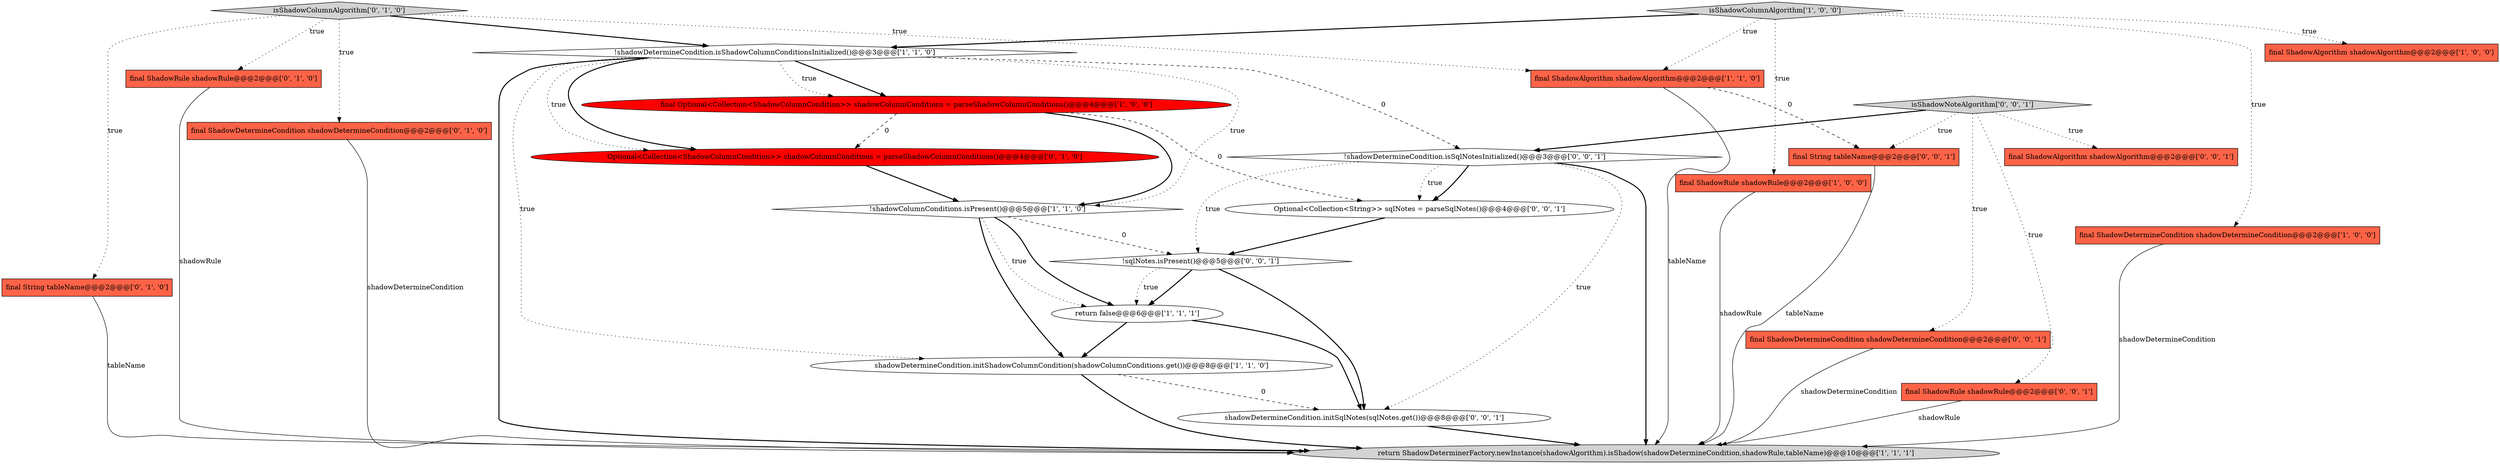 digraph {
11 [style = filled, label = "final ShadowRule shadowRule@@@2@@@['0', '1', '0']", fillcolor = tomato, shape = box image = "AAA0AAABBB2BBB"];
13 [style = filled, label = "final ShadowDetermineCondition shadowDetermineCondition@@@2@@@['0', '1', '0']", fillcolor = tomato, shape = box image = "AAA0AAABBB2BBB"];
9 [style = filled, label = "!shadowColumnConditions.isPresent()@@@5@@@['1', '1', '0']", fillcolor = white, shape = diamond image = "AAA0AAABBB1BBB"];
7 [style = filled, label = "final ShadowRule shadowRule@@@2@@@['1', '0', '0']", fillcolor = tomato, shape = box image = "AAA0AAABBB1BBB"];
19 [style = filled, label = "Optional<Collection<String>> sqlNotes = parseSqlNotes()@@@4@@@['0', '0', '1']", fillcolor = white, shape = ellipse image = "AAA0AAABBB3BBB"];
16 [style = filled, label = "final ShadowAlgorithm shadowAlgorithm@@@2@@@['0', '0', '1']", fillcolor = tomato, shape = box image = "AAA0AAABBB3BBB"];
23 [style = filled, label = "isShadowNoteAlgorithm['0', '0', '1']", fillcolor = lightgray, shape = diamond image = "AAA0AAABBB3BBB"];
8 [style = filled, label = "final ShadowAlgorithm shadowAlgorithm@@@2@@@['1', '1', '0']", fillcolor = tomato, shape = box image = "AAA0AAABBB1BBB"];
21 [style = filled, label = "!shadowDetermineCondition.isSqlNotesInitialized()@@@3@@@['0', '0', '1']", fillcolor = white, shape = diamond image = "AAA0AAABBB3BBB"];
5 [style = filled, label = "final ShadowAlgorithm shadowAlgorithm@@@2@@@['1', '0', '0']", fillcolor = tomato, shape = box image = "AAA0AAABBB1BBB"];
14 [style = filled, label = "final String tableName@@@2@@@['0', '1', '0']", fillcolor = tomato, shape = box image = "AAA0AAABBB2BBB"];
0 [style = filled, label = "return ShadowDeterminerFactory.newInstance(shadowAlgorithm).isShadow(shadowDetermineCondition,shadowRule,tableName)@@@10@@@['1', '1', '1']", fillcolor = lightgray, shape = ellipse image = "AAA0AAABBB1BBB"];
1 [style = filled, label = "final ShadowDetermineCondition shadowDetermineCondition@@@2@@@['1', '0', '0']", fillcolor = tomato, shape = box image = "AAA0AAABBB1BBB"];
10 [style = filled, label = "shadowDetermineCondition.initShadowColumnCondition(shadowColumnConditions.get())@@@8@@@['1', '1', '0']", fillcolor = white, shape = ellipse image = "AAA0AAABBB1BBB"];
15 [style = filled, label = "Optional<Collection<ShadowColumnCondition>> shadowColumnConditions = parseShadowColumnConditions()@@@4@@@['0', '1', '0']", fillcolor = red, shape = ellipse image = "AAA1AAABBB2BBB"];
3 [style = filled, label = "return false@@@6@@@['1', '1', '1']", fillcolor = white, shape = ellipse image = "AAA0AAABBB1BBB"];
24 [style = filled, label = "final String tableName@@@2@@@['0', '0', '1']", fillcolor = tomato, shape = box image = "AAA0AAABBB3BBB"];
4 [style = filled, label = "final Optional<Collection<ShadowColumnCondition>> shadowColumnConditions = parseShadowColumnConditions()@@@4@@@['1', '0', '0']", fillcolor = red, shape = ellipse image = "AAA1AAABBB1BBB"];
18 [style = filled, label = "!sqlNotes.isPresent()@@@5@@@['0', '0', '1']", fillcolor = white, shape = diamond image = "AAA0AAABBB3BBB"];
12 [style = filled, label = "isShadowColumnAlgorithm['0', '1', '0']", fillcolor = lightgray, shape = diamond image = "AAA0AAABBB2BBB"];
2 [style = filled, label = "isShadowColumnAlgorithm['1', '0', '0']", fillcolor = lightgray, shape = diamond image = "AAA0AAABBB1BBB"];
17 [style = filled, label = "final ShadowDetermineCondition shadowDetermineCondition@@@2@@@['0', '0', '1']", fillcolor = tomato, shape = box image = "AAA0AAABBB3BBB"];
20 [style = filled, label = "final ShadowRule shadowRule@@@2@@@['0', '0', '1']", fillcolor = tomato, shape = box image = "AAA0AAABBB3BBB"];
22 [style = filled, label = "shadowDetermineCondition.initSqlNotes(sqlNotes.get())@@@8@@@['0', '0', '1']", fillcolor = white, shape = ellipse image = "AAA0AAABBB3BBB"];
6 [style = filled, label = "!shadowDetermineCondition.isShadowColumnConditionsInitialized()@@@3@@@['1', '1', '0']", fillcolor = white, shape = diamond image = "AAA0AAABBB1BBB"];
23->16 [style = dotted, label="true"];
4->9 [style = bold, label=""];
6->21 [style = dashed, label="0"];
18->3 [style = bold, label=""];
1->0 [style = solid, label="shadowDetermineCondition"];
19->18 [style = bold, label=""];
21->19 [style = bold, label=""];
21->0 [style = bold, label=""];
21->18 [style = dotted, label="true"];
12->8 [style = dotted, label="true"];
2->6 [style = bold, label=""];
9->18 [style = dashed, label="0"];
13->0 [style = solid, label="shadowDetermineCondition"];
24->0 [style = solid, label="tableName"];
21->22 [style = dotted, label="true"];
6->0 [style = bold, label=""];
9->10 [style = bold, label=""];
8->24 [style = dashed, label="0"];
10->22 [style = dashed, label="0"];
12->6 [style = bold, label=""];
3->22 [style = bold, label=""];
17->0 [style = solid, label="shadowDetermineCondition"];
6->15 [style = bold, label=""];
12->11 [style = dotted, label="true"];
6->10 [style = dotted, label="true"];
3->10 [style = bold, label=""];
12->14 [style = dotted, label="true"];
6->4 [style = bold, label=""];
11->0 [style = solid, label="shadowRule"];
23->20 [style = dotted, label="true"];
12->13 [style = dotted, label="true"];
8->0 [style = solid, label="tableName"];
18->22 [style = bold, label=""];
22->0 [style = bold, label=""];
6->4 [style = dotted, label="true"];
23->21 [style = bold, label=""];
6->9 [style = dotted, label="true"];
2->1 [style = dotted, label="true"];
15->9 [style = bold, label=""];
4->15 [style = dashed, label="0"];
2->7 [style = dotted, label="true"];
21->19 [style = dotted, label="true"];
18->3 [style = dotted, label="true"];
10->0 [style = bold, label=""];
14->0 [style = solid, label="tableName"];
20->0 [style = solid, label="shadowRule"];
9->3 [style = bold, label=""];
4->19 [style = dashed, label="0"];
2->5 [style = dotted, label="true"];
23->17 [style = dotted, label="true"];
23->24 [style = dotted, label="true"];
9->3 [style = dotted, label="true"];
2->8 [style = dotted, label="true"];
6->15 [style = dotted, label="true"];
7->0 [style = solid, label="shadowRule"];
}
